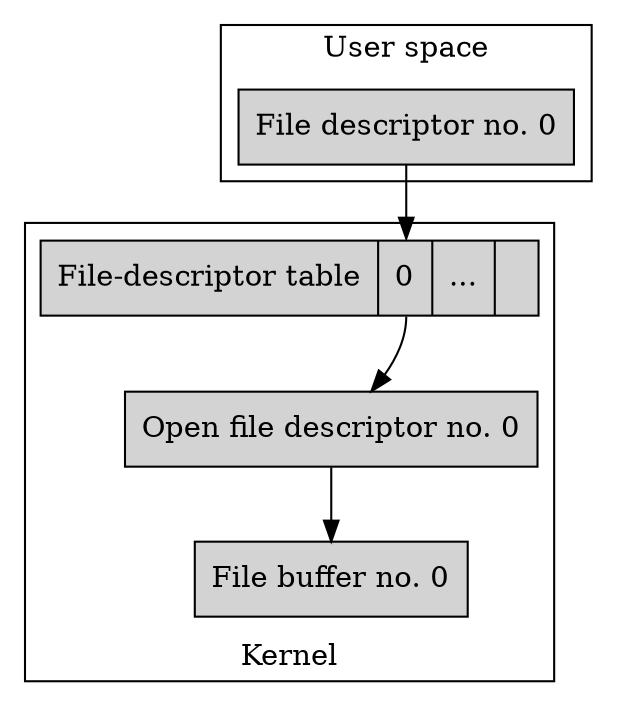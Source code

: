 
strict digraph {

    fd0 [label="File descriptor no. 0" shape=box style=filled]

    fdtab [label="File-descriptor table | <fd0> 0 | ... |" shape=record style=filled]

    ofd0 [label="Open file descriptor no. 0" shape=box style=filled]

    fbuf0 [label="File buffer no. 0" shape=box style=filled]

    subgraph cluster_userspace {
        label="User space"

        fd0
    }
    subgraph cluster_kernel {
        label="Kernel"
        labelloc=b

        fdtab
        ofd0
        fbuf0
    }

    fd0 -> fdtab:fd0
    fdtab:fd0 -> ofd0
    ofd0 -> fbuf0
}
